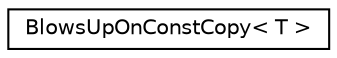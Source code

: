 digraph "Graphical Class Hierarchy"
{
  edge [fontname="Helvetica",fontsize="10",labelfontname="Helvetica",labelfontsize="10"];
  node [fontname="Helvetica",fontsize="10",shape=record];
  rankdir="LR";
  Node0 [label="BlowsUpOnConstCopy\< T \>",height=0.2,width=0.4,color="black", fillcolor="white", style="filled",URL="$struct_blows_up_on_const_copy.html"];
}
